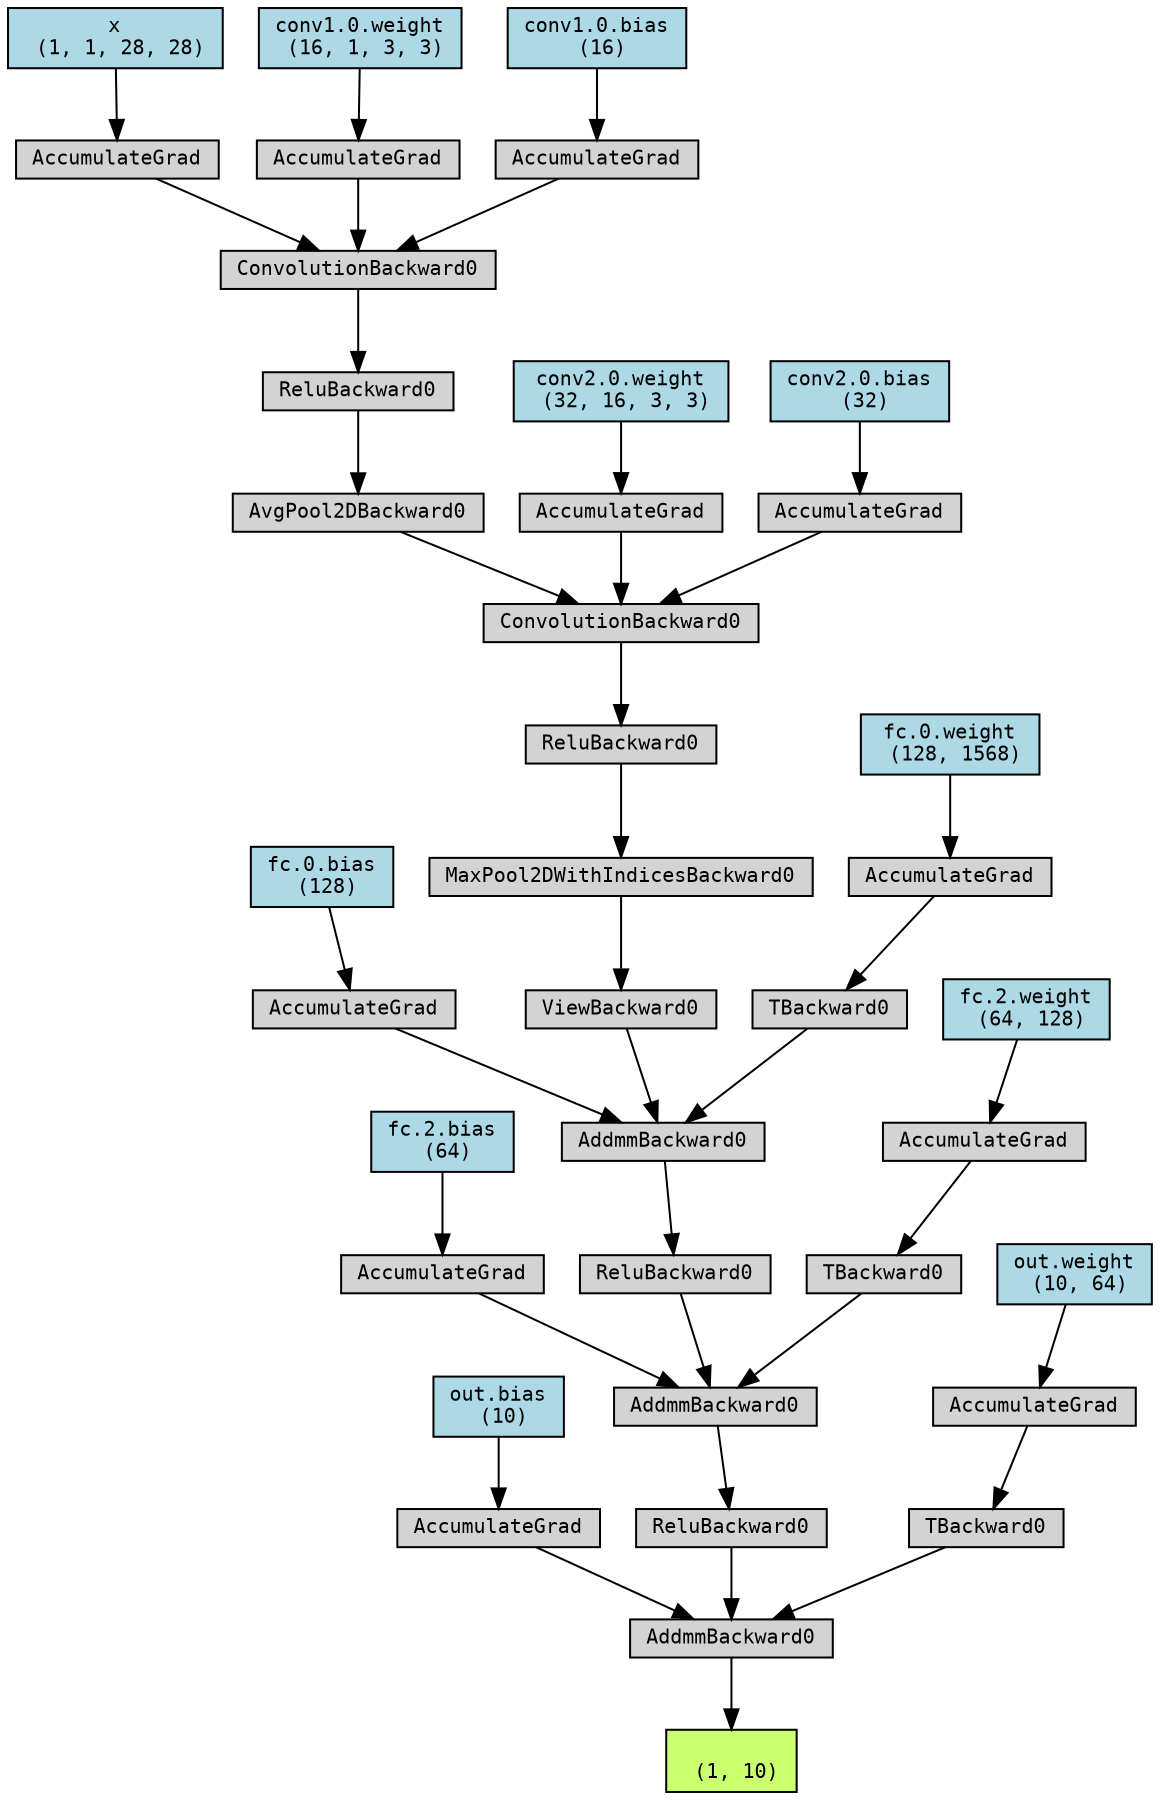 digraph {
	graph [size="12,12"]
	node [align=left fontname=monospace fontsize=10 height=0.2 ranksep=0.1 shape=box style=filled]
	1866987859856 [label="
 (1, 10)" fillcolor=darkolivegreen1]
	1866987975536 [label=AddmmBackward0]
	1866987975392 -> 1866987975536
	1866892004544 [label="out.bias
 (10)" fillcolor=lightblue]
	1866892004544 -> 1866987975392
	1866987975392 [label=AccumulateGrad]
	1866987976208 -> 1866987975536
	1866987976208 [label=ReluBackward0]
	1866987975632 -> 1866987976208
	1866987975632 [label=AddmmBackward0]
	1866987975488 -> 1866987975632
	1866892003904 [label="fc.2.bias
 (64)" fillcolor=lightblue]
	1866892003904 -> 1866987975488
	1866987975488 [label=AccumulateGrad]
	1866987975824 -> 1866987975632
	1866987975824 [label=ReluBackward0]
	1866987976496 -> 1866987975824
	1866987976496 [label=AddmmBackward0]
	1866949854880 -> 1866987976496
	1866891669808 [label="fc.0.bias
 (128)" fillcolor=lightblue]
	1866891669808 -> 1866949854880
	1866949854880 [label=AccumulateGrad]
	1866987974912 -> 1866987976496
	1866987974912 [label=ViewBackward0]
	1866988040304 -> 1866987974912
	1866988040304 [label=MaxPool2DWithIndicesBackward0]
	1866988040496 -> 1866988040304
	1866988040496 [label=ReluBackward0]
	1866988040592 -> 1866988040496
	1866988040592 [label=ConvolutionBackward0]
	1866988040688 -> 1866988040592
	1866988040688 [label=AvgPool2DBackward0]
	1866988040880 -> 1866988040688
	1866988040880 [label=ReluBackward0]
	1866988040976 -> 1866988040880
	1866988040976 [label=ConvolutionBackward0]
	1866988041072 -> 1866988040976
	1866983041280 [label="x
 (1, 1, 28, 28)" fillcolor=lightblue]
	1866983041280 -> 1866988041072
	1866988041072 [label=AccumulateGrad]
	1866988041024 -> 1866988040976
	1866892004224 [label="conv1.0.weight
 (16, 1, 3, 3)" fillcolor=lightblue]
	1866892004224 -> 1866988041024
	1866988041024 [label=AccumulateGrad]
	1866988040784 -> 1866988040976
	1866892004304 [label="conv1.0.bias
 (16)" fillcolor=lightblue]
	1866892004304 -> 1866988040784
	1866988040784 [label=AccumulateGrad]
	1866988040640 -> 1866988040592
	1866892004784 [label="conv2.0.weight
 (32, 16, 3, 3)" fillcolor=lightblue]
	1866892004784 -> 1866988040640
	1866988040640 [label=AccumulateGrad]
	1866988040400 -> 1866988040592
	1866892003744 [label="conv2.0.bias
 (32)" fillcolor=lightblue]
	1866892003744 -> 1866988040400
	1866988040400 [label=AccumulateGrad]
	1866987975344 -> 1866987976496
	1866987975344 [label=TBackward0]
	1866988040544 -> 1866987975344
	1866891652208 [label="fc.0.weight
 (128, 1568)" fillcolor=lightblue]
	1866891652208 -> 1866988040544
	1866988040544 [label=AccumulateGrad]
	1866987976112 -> 1866987975632
	1866987976112 [label=TBackward0]
	1866987977408 -> 1866987976112
	1866891899344 [label="fc.2.weight
 (64, 128)" fillcolor=lightblue]
	1866891899344 -> 1866987977408
	1866987977408 [label=AccumulateGrad]
	1866987974864 -> 1866987975536
	1866987974864 [label=TBackward0]
	1866987975872 -> 1866987974864
	1866557076320 [label="out.weight
 (10, 64)" fillcolor=lightblue]
	1866557076320 -> 1866987975872
	1866987975872 [label=AccumulateGrad]
	1866987975536 -> 1866987859856
}
